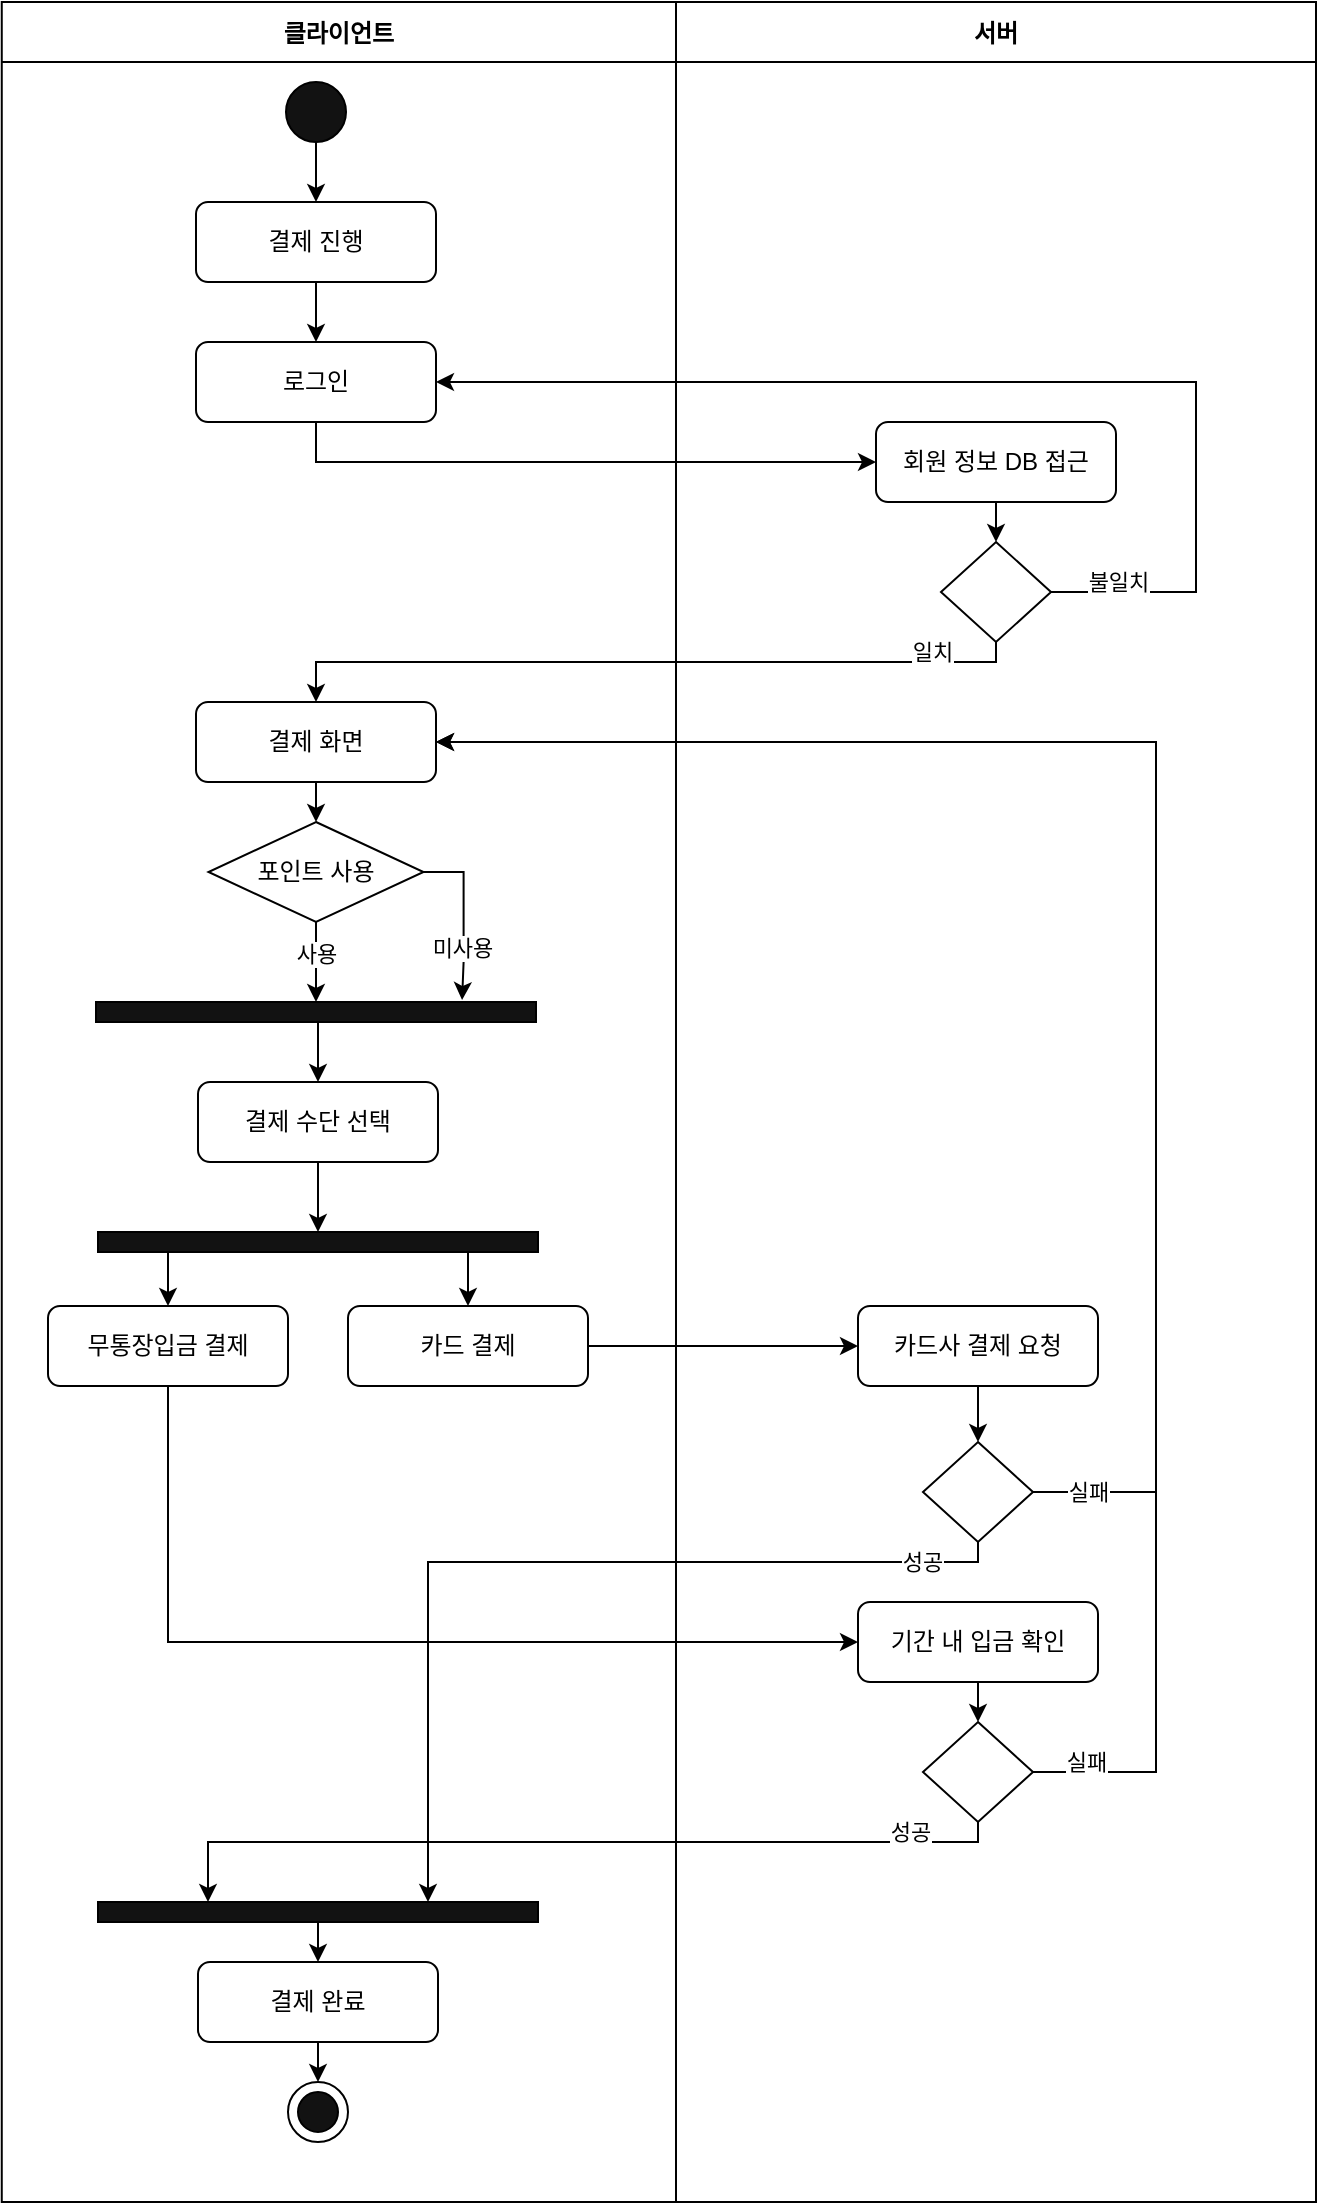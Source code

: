 <mxfile version="22.1.2" type="github">
  <diagram name="페이지-1" id="iiUQF31darGWQmdNgnVL">
    <mxGraphModel dx="603" dy="740" grid="1" gridSize="10" guides="1" tooltips="1" connect="1" arrows="1" fold="1" page="1" pageScale="1" pageWidth="827" pageHeight="1169" math="0" shadow="0">
      <root>
        <mxCell id="0" />
        <mxCell id="1" parent="0" />
        <mxCell id="6ITl8z-6siOdrVx8FUeB-3" style="edgeStyle=orthogonalEdgeStyle;rounded=0;orthogonalLoop=1;jettySize=auto;html=1;exitX=0.5;exitY=1;exitDx=0;exitDy=0;entryX=0.5;entryY=0;entryDx=0;entryDy=0;" edge="1" parent="1" source="6ITl8z-6siOdrVx8FUeB-1" target="6ITl8z-6siOdrVx8FUeB-2">
          <mxGeometry relative="1" as="geometry" />
        </mxCell>
        <mxCell id="6ITl8z-6siOdrVx8FUeB-1" value="" style="ellipse;whiteSpace=wrap;html=1;aspect=fixed;fillColor=#121212;" vertex="1" parent="1">
          <mxGeometry x="205" y="80" width="30" height="30" as="geometry" />
        </mxCell>
        <mxCell id="6ITl8z-6siOdrVx8FUeB-6" style="edgeStyle=orthogonalEdgeStyle;rounded=0;orthogonalLoop=1;jettySize=auto;html=1;exitX=0.5;exitY=1;exitDx=0;exitDy=0;entryX=0.5;entryY=0;entryDx=0;entryDy=0;" edge="1" parent="1" source="6ITl8z-6siOdrVx8FUeB-2" target="6ITl8z-6siOdrVx8FUeB-5">
          <mxGeometry relative="1" as="geometry" />
        </mxCell>
        <mxCell id="6ITl8z-6siOdrVx8FUeB-2" value="결제 진행" style="rounded=1;whiteSpace=wrap;html=1;" vertex="1" parent="1">
          <mxGeometry x="160" y="140" width="120" height="40" as="geometry" />
        </mxCell>
        <mxCell id="6ITl8z-6siOdrVx8FUeB-19" style="edgeStyle=orthogonalEdgeStyle;rounded=0;orthogonalLoop=1;jettySize=auto;html=1;exitX=0.5;exitY=1;exitDx=0;exitDy=0;entryX=0;entryY=0.5;entryDx=0;entryDy=0;" edge="1" parent="1" source="6ITl8z-6siOdrVx8FUeB-5" target="6ITl8z-6siOdrVx8FUeB-8">
          <mxGeometry relative="1" as="geometry" />
        </mxCell>
        <mxCell id="6ITl8z-6siOdrVx8FUeB-5" value="로그인" style="rounded=1;whiteSpace=wrap;html=1;" vertex="1" parent="1">
          <mxGeometry x="160" y="210" width="120" height="40" as="geometry" />
        </mxCell>
        <mxCell id="6ITl8z-6siOdrVx8FUeB-13" style="edgeStyle=orthogonalEdgeStyle;rounded=0;orthogonalLoop=1;jettySize=auto;html=1;exitX=0.5;exitY=1;exitDx=0;exitDy=0;entryX=0.5;entryY=0;entryDx=0;entryDy=0;" edge="1" parent="1" source="6ITl8z-6siOdrVx8FUeB-8" target="6ITl8z-6siOdrVx8FUeB-9">
          <mxGeometry relative="1" as="geometry" />
        </mxCell>
        <mxCell id="6ITl8z-6siOdrVx8FUeB-8" value="회원 정보 DB 접근" style="rounded=1;whiteSpace=wrap;html=1;" vertex="1" parent="1">
          <mxGeometry x="500" y="250" width="120" height="40" as="geometry" />
        </mxCell>
        <mxCell id="6ITl8z-6siOdrVx8FUeB-16" value="불일치" style="edgeStyle=orthogonalEdgeStyle;rounded=0;orthogonalLoop=1;jettySize=auto;html=1;exitX=1;exitY=0.5;exitDx=0;exitDy=0;entryX=1;entryY=0.5;entryDx=0;entryDy=0;" edge="1" parent="1" source="6ITl8z-6siOdrVx8FUeB-9" target="6ITl8z-6siOdrVx8FUeB-5">
          <mxGeometry x="-0.884" y="5" relative="1" as="geometry">
            <mxPoint x="680" y="220" as="targetPoint" />
            <Array as="points">
              <mxPoint x="660" y="335" />
              <mxPoint x="660" y="230" />
            </Array>
            <mxPoint x="1" as="offset" />
          </mxGeometry>
        </mxCell>
        <mxCell id="6ITl8z-6siOdrVx8FUeB-34" value="일치" style="edgeStyle=orthogonalEdgeStyle;rounded=0;orthogonalLoop=1;jettySize=auto;html=1;exitX=0.5;exitY=1;exitDx=0;exitDy=0;entryX=0.5;entryY=0;entryDx=0;entryDy=0;" edge="1" parent="1" source="6ITl8z-6siOdrVx8FUeB-9" target="6ITl8z-6siOdrVx8FUeB-14">
          <mxGeometry x="-0.774" y="-5" relative="1" as="geometry">
            <Array as="points">
              <mxPoint x="560" y="370" />
              <mxPoint x="220" y="370" />
            </Array>
            <mxPoint as="offset" />
          </mxGeometry>
        </mxCell>
        <mxCell id="6ITl8z-6siOdrVx8FUeB-9" value="" style="rhombus;whiteSpace=wrap;html=1;" vertex="1" parent="1">
          <mxGeometry x="532.5" y="310" width="55" height="50" as="geometry" />
        </mxCell>
        <mxCell id="6ITl8z-6siOdrVx8FUeB-69" style="edgeStyle=orthogonalEdgeStyle;rounded=0;orthogonalLoop=1;jettySize=auto;html=1;exitX=0.5;exitY=1;exitDx=0;exitDy=0;entryX=0.5;entryY=0;entryDx=0;entryDy=0;" edge="1" parent="1" source="6ITl8z-6siOdrVx8FUeB-14" target="6ITl8z-6siOdrVx8FUeB-68">
          <mxGeometry relative="1" as="geometry" />
        </mxCell>
        <mxCell id="6ITl8z-6siOdrVx8FUeB-14" value="결제 화면" style="rounded=1;whiteSpace=wrap;html=1;" vertex="1" parent="1">
          <mxGeometry x="160" y="390" width="120" height="40" as="geometry" />
        </mxCell>
        <mxCell id="6ITl8z-6siOdrVx8FUeB-48" style="edgeStyle=orthogonalEdgeStyle;rounded=0;orthogonalLoop=1;jettySize=auto;html=1;exitX=0.5;exitY=1;exitDx=0;exitDy=0;entryX=0.5;entryY=0;entryDx=0;entryDy=0;" edge="1" parent="1" source="6ITl8z-6siOdrVx8FUeB-21" target="6ITl8z-6siOdrVx8FUeB-45">
          <mxGeometry relative="1" as="geometry" />
        </mxCell>
        <mxCell id="6ITl8z-6siOdrVx8FUeB-21" value="결제 수단 선택" style="rounded=1;whiteSpace=wrap;html=1;" vertex="1" parent="1">
          <mxGeometry x="161" y="580" width="120" height="40" as="geometry" />
        </mxCell>
        <mxCell id="6ITl8z-6siOdrVx8FUeB-43" style="edgeStyle=orthogonalEdgeStyle;rounded=0;orthogonalLoop=1;jettySize=auto;html=1;exitX=0.5;exitY=1;exitDx=0;exitDy=0;entryX=0.5;entryY=0;entryDx=0;entryDy=0;" edge="1" parent="1" source="6ITl8z-6siOdrVx8FUeB-27" target="6ITl8z-6siOdrVx8FUeB-42">
          <mxGeometry relative="1" as="geometry">
            <mxPoint x="551" y="762" as="targetPoint" />
          </mxGeometry>
        </mxCell>
        <mxCell id="6ITl8z-6siOdrVx8FUeB-27" value="카드사 결제 요청" style="rounded=1;whiteSpace=wrap;html=1;" vertex="1" parent="1">
          <mxGeometry x="491" y="692" width="120" height="40" as="geometry" />
        </mxCell>
        <mxCell id="6ITl8z-6siOdrVx8FUeB-41" style="edgeStyle=orthogonalEdgeStyle;rounded=0;orthogonalLoop=1;jettySize=auto;html=1;exitX=1;exitY=0.5;exitDx=0;exitDy=0;entryX=0;entryY=0.5;entryDx=0;entryDy=0;" edge="1" parent="1" source="6ITl8z-6siOdrVx8FUeB-36" target="6ITl8z-6siOdrVx8FUeB-27">
          <mxGeometry relative="1" as="geometry" />
        </mxCell>
        <mxCell id="6ITl8z-6siOdrVx8FUeB-36" value="카드 결제" style="rounded=1;whiteSpace=wrap;html=1;" vertex="1" parent="1">
          <mxGeometry x="236" y="692" width="120" height="40" as="geometry" />
        </mxCell>
        <mxCell id="6ITl8z-6siOdrVx8FUeB-50" style="edgeStyle=orthogonalEdgeStyle;rounded=0;orthogonalLoop=1;jettySize=auto;html=1;exitX=0.5;exitY=1;exitDx=0;exitDy=0;entryX=0;entryY=0.5;entryDx=0;entryDy=0;" edge="1" parent="1" source="6ITl8z-6siOdrVx8FUeB-37" target="6ITl8z-6siOdrVx8FUeB-49">
          <mxGeometry relative="1" as="geometry" />
        </mxCell>
        <mxCell id="6ITl8z-6siOdrVx8FUeB-37" value="무통장입금 결제" style="rounded=1;whiteSpace=wrap;html=1;" vertex="1" parent="1">
          <mxGeometry x="86" y="692" width="120" height="40" as="geometry" />
        </mxCell>
        <mxCell id="6ITl8z-6siOdrVx8FUeB-44" value="실패" style="edgeStyle=orthogonalEdgeStyle;rounded=0;orthogonalLoop=1;jettySize=auto;html=1;exitX=1;exitY=0.5;exitDx=0;exitDy=0;entryX=1;entryY=0.5;entryDx=0;entryDy=0;" edge="1" parent="1" source="6ITl8z-6siOdrVx8FUeB-42" target="6ITl8z-6siOdrVx8FUeB-14">
          <mxGeometry x="-0.934" relative="1" as="geometry">
            <Array as="points">
              <mxPoint x="640" y="785" />
              <mxPoint x="640" y="410" />
            </Array>
            <mxPoint x="1" as="offset" />
          </mxGeometry>
        </mxCell>
        <mxCell id="6ITl8z-6siOdrVx8FUeB-53" value="성공" style="edgeStyle=orthogonalEdgeStyle;rounded=0;orthogonalLoop=1;jettySize=auto;html=1;exitX=0.5;exitY=1;exitDx=0;exitDy=0;entryX=0.75;entryY=0;entryDx=0;entryDy=0;" edge="1" parent="1" source="6ITl8z-6siOdrVx8FUeB-42" target="6ITl8z-6siOdrVx8FUeB-51">
          <mxGeometry x="-0.832" relative="1" as="geometry">
            <mxPoint x="297" y="1019" as="targetPoint" />
            <Array as="points">
              <mxPoint x="551" y="820" />
              <mxPoint x="276" y="820" />
            </Array>
            <mxPoint as="offset" />
          </mxGeometry>
        </mxCell>
        <mxCell id="6ITl8z-6siOdrVx8FUeB-42" value="" style="rhombus;whiteSpace=wrap;html=1;" vertex="1" parent="1">
          <mxGeometry x="523.5" y="760" width="55" height="50" as="geometry" />
        </mxCell>
        <mxCell id="6ITl8z-6siOdrVx8FUeB-46" style="edgeStyle=orthogonalEdgeStyle;rounded=0;orthogonalLoop=1;jettySize=auto;html=1;exitX=0.25;exitY=1;exitDx=0;exitDy=0;entryX=0.5;entryY=0;entryDx=0;entryDy=0;" edge="1" parent="1" target="6ITl8z-6siOdrVx8FUeB-37">
          <mxGeometry relative="1" as="geometry">
            <mxPoint x="166.0" y="657" as="sourcePoint" />
            <Array as="points">
              <mxPoint x="146" y="657" />
            </Array>
          </mxGeometry>
        </mxCell>
        <mxCell id="6ITl8z-6siOdrVx8FUeB-47" style="edgeStyle=orthogonalEdgeStyle;rounded=0;orthogonalLoop=1;jettySize=auto;html=1;exitX=0.75;exitY=1;exitDx=0;exitDy=0;entryX=0.5;entryY=0;entryDx=0;entryDy=0;" edge="1" parent="1" target="6ITl8z-6siOdrVx8FUeB-36">
          <mxGeometry relative="1" as="geometry">
            <mxPoint x="276" y="657" as="sourcePoint" />
            <Array as="points">
              <mxPoint x="296" y="657" />
            </Array>
          </mxGeometry>
        </mxCell>
        <mxCell id="6ITl8z-6siOdrVx8FUeB-45" value="" style="rounded=0;whiteSpace=wrap;html=1;fillColor=#121212;" vertex="1" parent="1">
          <mxGeometry x="111" y="655" width="220" height="10" as="geometry" />
        </mxCell>
        <mxCell id="6ITl8z-6siOdrVx8FUeB-55" style="edgeStyle=orthogonalEdgeStyle;rounded=0;orthogonalLoop=1;jettySize=auto;html=1;exitX=0.5;exitY=1;exitDx=0;exitDy=0;entryX=0.5;entryY=0;entryDx=0;entryDy=0;" edge="1" parent="1" source="6ITl8z-6siOdrVx8FUeB-49" target="6ITl8z-6siOdrVx8FUeB-54">
          <mxGeometry relative="1" as="geometry" />
        </mxCell>
        <mxCell id="6ITl8z-6siOdrVx8FUeB-49" value="기간 내 입금 확인" style="rounded=1;whiteSpace=wrap;html=1;" vertex="1" parent="1">
          <mxGeometry x="491" y="840" width="120" height="40" as="geometry" />
        </mxCell>
        <mxCell id="6ITl8z-6siOdrVx8FUeB-61" style="edgeStyle=orthogonalEdgeStyle;rounded=0;orthogonalLoop=1;jettySize=auto;html=1;exitX=0.5;exitY=1;exitDx=0;exitDy=0;entryX=0.5;entryY=0;entryDx=0;entryDy=0;" edge="1" parent="1" source="6ITl8z-6siOdrVx8FUeB-51" target="6ITl8z-6siOdrVx8FUeB-60">
          <mxGeometry relative="1" as="geometry" />
        </mxCell>
        <mxCell id="6ITl8z-6siOdrVx8FUeB-51" value="" style="rounded=0;whiteSpace=wrap;html=1;fillColor=#121212;" vertex="1" parent="1">
          <mxGeometry x="111" y="990" width="220" height="10" as="geometry" />
        </mxCell>
        <mxCell id="6ITl8z-6siOdrVx8FUeB-58" value="실패" style="edgeStyle=orthogonalEdgeStyle;rounded=0;orthogonalLoop=1;jettySize=auto;html=1;exitX=1;exitY=0.5;exitDx=0;exitDy=0;entryX=1;entryY=0.5;entryDx=0;entryDy=0;" edge="1" parent="1" source="6ITl8z-6siOdrVx8FUeB-54" target="6ITl8z-6siOdrVx8FUeB-14">
          <mxGeometry x="-0.946" y="5" relative="1" as="geometry">
            <Array as="points">
              <mxPoint x="640" y="925" />
              <mxPoint x="640" y="410" />
            </Array>
            <mxPoint x="1" as="offset" />
          </mxGeometry>
        </mxCell>
        <mxCell id="6ITl8z-6siOdrVx8FUeB-59" value="성공" style="edgeStyle=orthogonalEdgeStyle;rounded=0;orthogonalLoop=1;jettySize=auto;html=1;exitX=0.5;exitY=1;exitDx=0;exitDy=0;entryX=0.25;entryY=0;entryDx=0;entryDy=0;" edge="1" parent="1" source="6ITl8z-6siOdrVx8FUeB-54" target="6ITl8z-6siOdrVx8FUeB-51">
          <mxGeometry x="-0.793" y="-5" relative="1" as="geometry">
            <Array as="points">
              <mxPoint x="551" y="960" />
              <mxPoint x="166" y="960" />
            </Array>
            <mxPoint as="offset" />
          </mxGeometry>
        </mxCell>
        <mxCell id="6ITl8z-6siOdrVx8FUeB-54" value="" style="rhombus;whiteSpace=wrap;html=1;" vertex="1" parent="1">
          <mxGeometry x="523.5" y="900" width="55" height="50" as="geometry" />
        </mxCell>
        <mxCell id="6ITl8z-6siOdrVx8FUeB-64" style="edgeStyle=orthogonalEdgeStyle;rounded=0;orthogonalLoop=1;jettySize=auto;html=1;exitX=0.5;exitY=1;exitDx=0;exitDy=0;entryX=0.5;entryY=0;entryDx=0;entryDy=0;" edge="1" parent="1" source="6ITl8z-6siOdrVx8FUeB-60" target="6ITl8z-6siOdrVx8FUeB-63">
          <mxGeometry relative="1" as="geometry" />
        </mxCell>
        <mxCell id="6ITl8z-6siOdrVx8FUeB-60" value="결제 완료" style="rounded=1;whiteSpace=wrap;html=1;" vertex="1" parent="1">
          <mxGeometry x="161" y="1020" width="120" height="40" as="geometry" />
        </mxCell>
        <mxCell id="6ITl8z-6siOdrVx8FUeB-63" value="" style="ellipse;whiteSpace=wrap;html=1;aspect=fixed;" vertex="1" parent="1">
          <mxGeometry x="206" y="1080" width="30" height="30" as="geometry" />
        </mxCell>
        <mxCell id="6ITl8z-6siOdrVx8FUeB-65" value="" style="ellipse;whiteSpace=wrap;html=1;aspect=fixed;fillColor=#121212;" vertex="1" parent="1">
          <mxGeometry x="211" y="1085" width="20" height="20" as="geometry" />
        </mxCell>
        <mxCell id="6ITl8z-6siOdrVx8FUeB-71" value="사용" style="edgeStyle=orthogonalEdgeStyle;rounded=0;orthogonalLoop=1;jettySize=auto;html=1;exitX=0.5;exitY=1;exitDx=0;exitDy=0;entryX=0.5;entryY=0;entryDx=0;entryDy=0;" edge="1" parent="1" source="6ITl8z-6siOdrVx8FUeB-68" target="6ITl8z-6siOdrVx8FUeB-70">
          <mxGeometry x="-0.2" relative="1" as="geometry">
            <mxPoint as="offset" />
          </mxGeometry>
        </mxCell>
        <mxCell id="6ITl8z-6siOdrVx8FUeB-68" value="포인트 사용" style="rhombus;whiteSpace=wrap;html=1;" vertex="1" parent="1">
          <mxGeometry x="166.25" y="450" width="107.5" height="50" as="geometry" />
        </mxCell>
        <mxCell id="6ITl8z-6siOdrVx8FUeB-73" style="edgeStyle=orthogonalEdgeStyle;rounded=0;orthogonalLoop=1;jettySize=auto;html=1;exitX=0.5;exitY=1;exitDx=0;exitDy=0;entryX=0.5;entryY=0;entryDx=0;entryDy=0;" edge="1" parent="1" source="6ITl8z-6siOdrVx8FUeB-70" target="6ITl8z-6siOdrVx8FUeB-21">
          <mxGeometry relative="1" as="geometry" />
        </mxCell>
        <mxCell id="6ITl8z-6siOdrVx8FUeB-70" value="" style="rounded=0;whiteSpace=wrap;html=1;fillColor=#121212;" vertex="1" parent="1">
          <mxGeometry x="110" y="540" width="220" height="10" as="geometry" />
        </mxCell>
        <mxCell id="6ITl8z-6siOdrVx8FUeB-72" value="미사용" style="edgeStyle=orthogonalEdgeStyle;rounded=0;orthogonalLoop=1;jettySize=auto;html=1;exitX=1;exitY=0.5;exitDx=0;exitDy=0;entryX=0.832;entryY=-0.1;entryDx=0;entryDy=0;entryPerimeter=0;" edge="1" parent="1" source="6ITl8z-6siOdrVx8FUeB-68" target="6ITl8z-6siOdrVx8FUeB-70">
          <mxGeometry x="0.372" y="-1" relative="1" as="geometry">
            <mxPoint as="offset" />
          </mxGeometry>
        </mxCell>
        <mxCell id="6ITl8z-6siOdrVx8FUeB-75" value="클라이언트" style="swimlane;startSize=30;" vertex="1" parent="1">
          <mxGeometry x="62.88" y="40" width="337.12" height="1100" as="geometry" />
        </mxCell>
        <mxCell id="6ITl8z-6siOdrVx8FUeB-76" value="서버" style="swimlane;startSize=30;" vertex="1" parent="1">
          <mxGeometry x="400" y="40" width="320" height="1100" as="geometry" />
        </mxCell>
      </root>
    </mxGraphModel>
  </diagram>
</mxfile>
